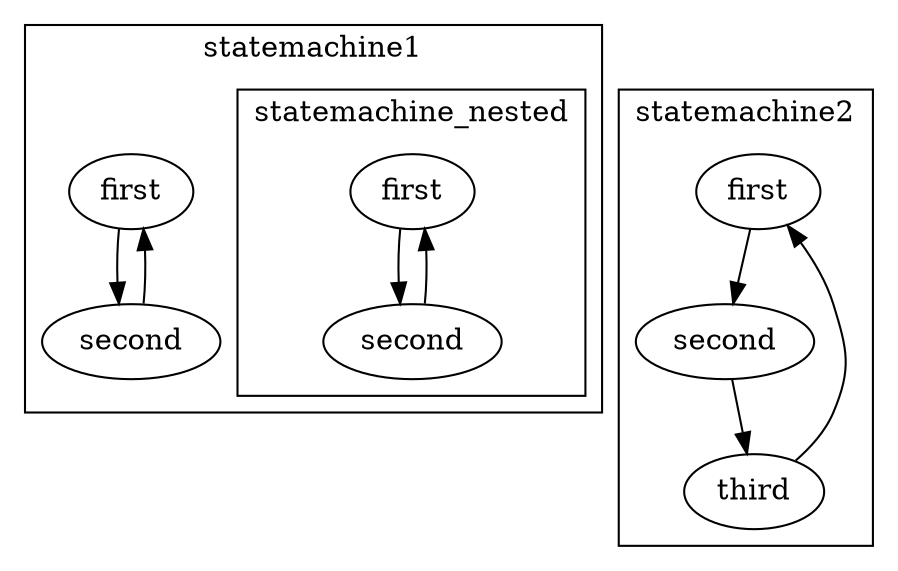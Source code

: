 digraph D {
subgraph cluster_statemachine1 {
  label = "statemachine1";
"statemachine1_first" [label = "first"];
"statemachine1_second" [label = "second"];
statemachine1_first -> statemachine1_second
"statemachine1_second" [label = "second"];
"statemachine1_first" [label = "first"];
statemachine1_second -> statemachine1_first
subgraph cluster_statemachine_nested {
  label = "statemachine_nested";
"statemachine_nested_first" [label = "first"];
"statemachine_nested_second" [label = "second"];
statemachine_nested_first -> statemachine_nested_second
"statemachine_nested_second" [label = "second"];
"statemachine_nested_first" [label = "first"];
statemachine_nested_second -> statemachine_nested_first
}
}
subgraph cluster_statemachine2 {
  label = "statemachine2";
"statemachine2_first" [label = "first"];
"statemachine2_second" [label = "second"];
statemachine2_first -> statemachine2_second
"statemachine2_second" [label = "second"];
"statemachine2_third" [label = "third"];
statemachine2_second -> statemachine2_third
"statemachine2_third" [label = "third"];
"statemachine2_first" [label = "first"];
statemachine2_third -> statemachine2_first
}
}
